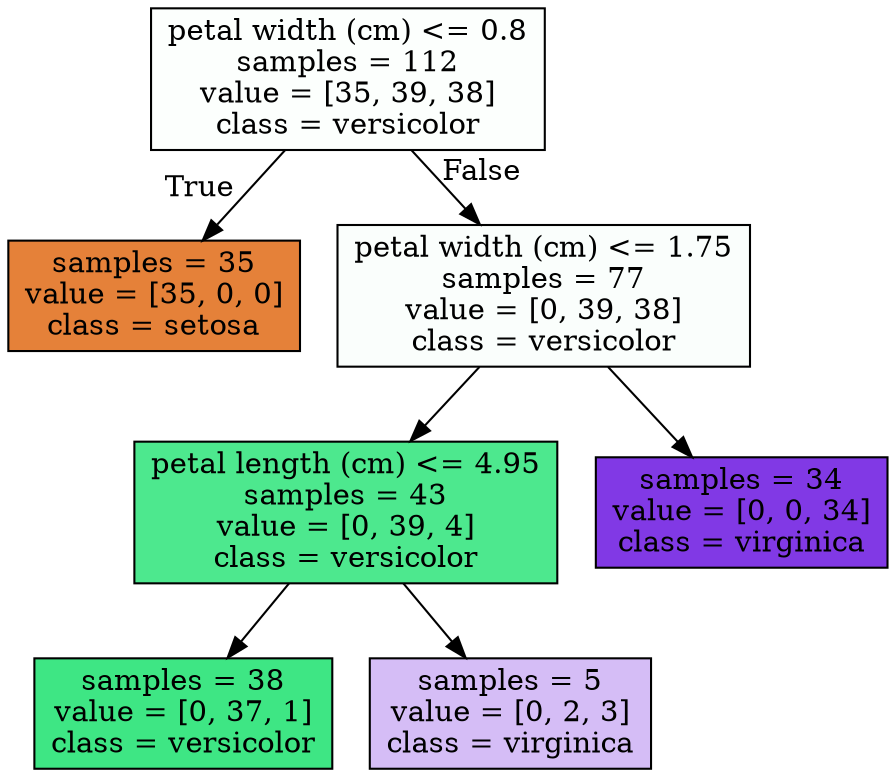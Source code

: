digraph Tree {
node [shape=box, style="filled", color="black"] ;
0 [label="petal width (cm) <= 0.8\nsamples = 112\nvalue = [35, 39, 38]\nclass = versicolor", fillcolor="#fcfffd"] ;
1 [label="samples = 35\nvalue = [35, 0, 0]\nclass = setosa", fillcolor="#e58139"] ;
0 -> 1 [labeldistance=2.5, labelangle=45, headlabel="True"] ;
2 [label="petal width (cm) <= 1.75\nsamples = 77\nvalue = [0, 39, 38]\nclass = versicolor", fillcolor="#fafefc"] ;
0 -> 2 [labeldistance=2.5, labelangle=-45, headlabel="False"] ;
3 [label="petal length (cm) <= 4.95\nsamples = 43\nvalue = [0, 39, 4]\nclass = versicolor", fillcolor="#4de88e"] ;
2 -> 3 ;
4 [label="samples = 38\nvalue = [0, 37, 1]\nclass = versicolor", fillcolor="#3ee684"] ;
3 -> 4 ;
5 [label="samples = 5\nvalue = [0, 2, 3]\nclass = virginica", fillcolor="#d5bdf6"] ;
3 -> 5 ;
6 [label="samples = 34\nvalue = [0, 0, 34]\nclass = virginica", fillcolor="#8139e5"] ;
2 -> 6 ;
}